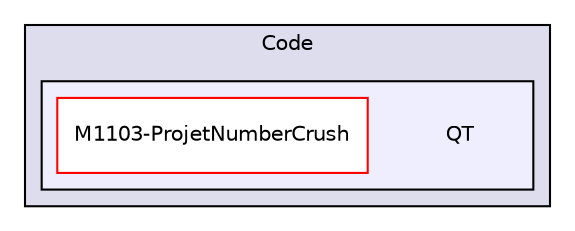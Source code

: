 digraph "/Users/alain/Documents/Code/QT" {
  compound=true
  node [ fontsize="10", fontname="Helvetica"];
  edge [ labelfontsize="10", labelfontname="Helvetica"];
  subgraph clusterdir_1d2c0701d245b6d5742a7960f2376a7e {
    graph [ bgcolor="#ddddee", pencolor="black", label="Code" fontname="Helvetica", fontsize="10", URL="dir_1d2c0701d245b6d5742a7960f2376a7e.html"]
  subgraph clusterdir_05bca9783a976b6156c9a364bc29d517 {
    graph [ bgcolor="#eeeeff", pencolor="black", label="" URL="dir_05bca9783a976b6156c9a364bc29d517.html"];
    dir_05bca9783a976b6156c9a364bc29d517 [shape=plaintext label="QT"];
    dir_5f9d76bae4ab145d74ffcace02e69a71 [shape=box label="M1103-ProjetNumberCrush" color="red" fillcolor="white" style="filled" URL="dir_5f9d76bae4ab145d74ffcace02e69a71.html"];
  }
  }
}
